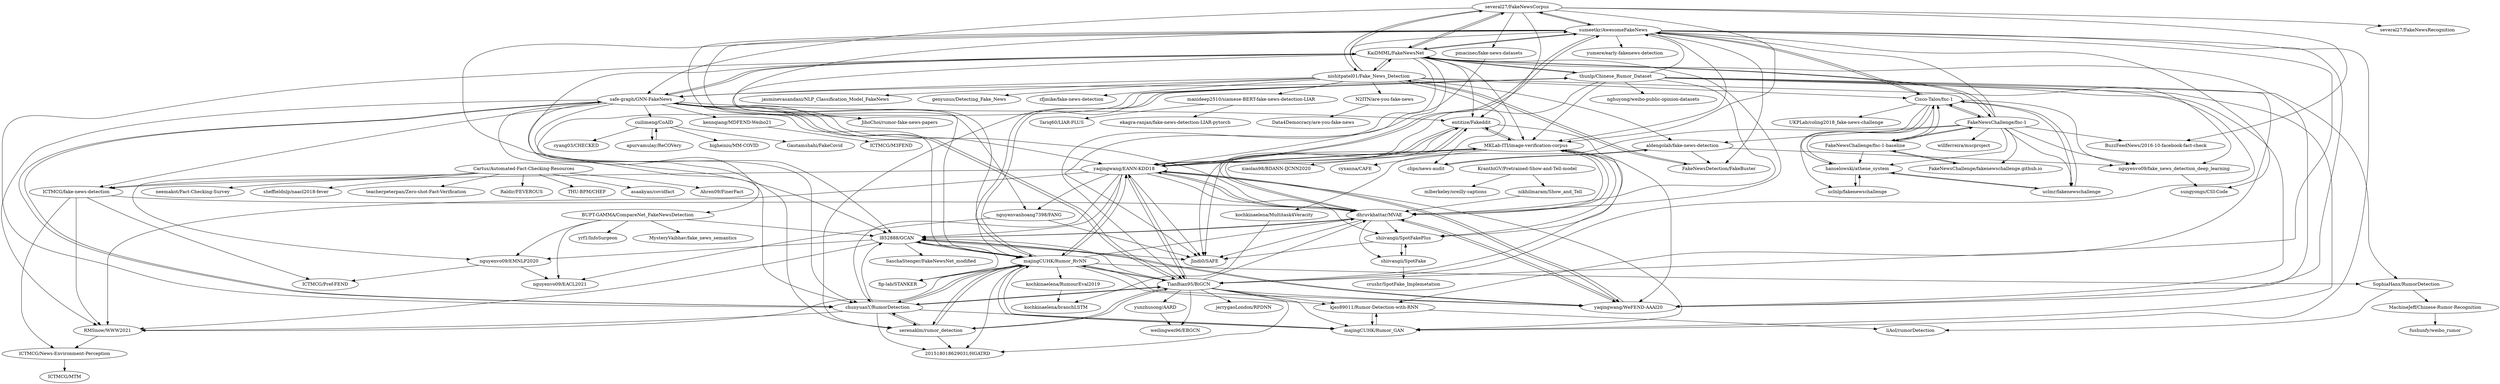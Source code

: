 digraph G {
"several27/FakeNewsCorpus" -> "sumeetkr/AwesomeFakeNews"
"several27/FakeNewsCorpus" -> "KaiDMML/FakeNewsNet"
"several27/FakeNewsCorpus" -> "entitize/Fakeddit"
"several27/FakeNewsCorpus" -> "safe-graph/GNN-FakeNews"
"several27/FakeNewsCorpus" -> "MKLab-ITI/image-verification-corpus"
"several27/FakeNewsCorpus" -> "nishitpatel01/Fake_News_Detection"
"several27/FakeNewsCorpus" -> "several27/FakeNewsRecognition"
"several27/FakeNewsCorpus" -> "pmacinec/fake-news-datasets"
"several27/FakeNewsCorpus" -> "BuzzFeedNews/2016-10-facebook-fact-check"
"FakeNewsChallenge/fnc-1" -> "FakeNewsChallenge/fnc-1-baseline"
"FakeNewsChallenge/fnc-1" -> "Cisco-Talos/fnc-1"
"FakeNewsChallenge/fnc-1" -> "FakeNewsChallenge/fakenewschallenge.github.io"
"FakeNewsChallenge/fnc-1" -> "BuzzFeedNews/2016-10-facebook-fact-check"
"FakeNewsChallenge/fnc-1" -> "willferreira/mscproject"
"FakeNewsChallenge/fnc-1" -> "sumeetkr/AwesomeFakeNews"
"FakeNewsChallenge/fnc-1" -> "uclmr/fakenewschallenge"
"FakeNewsChallenge/fnc-1" -> "KaiDMML/FakeNewsNet"
"FakeNewsChallenge/fnc-1" -> "aldengolab/fake-news-detection"
"FakeNewsChallenge/fnc-1" -> "kochkinaelena/Multitask4Veracity"
"FakeNewsChallenge/fnc-1" -> "hanselowski/athene_system"
"FakeNewsChallenge/fnc-1" -> "nguyenvo09/fake_news_detection_deep_learning"
"TianBian95/BiGCN" -> "majingCUHK/Rumor_RvNN"
"TianBian95/BiGCN" -> "chunyuanY/RumorDetection"
"TianBian95/BiGCN" -> "serenaklm/rumor_detection"
"TianBian95/BiGCN" -> "majingCUHK/Rumor_GAN"
"TianBian95/BiGCN" -> "yaqingwang/EANN-KDD18"
"TianBian95/BiGCN" -> "201518018629031/HGATRD"
"TianBian95/BiGCN" -> "l852888/GCAN"
"TianBian95/BiGCN" -> "dhruvkhattar/MVAE"
"TianBian95/BiGCN" -> "safe-graph/GNN-FakeNews"
"TianBian95/BiGCN" -> "weilingwei96/EBGCN"
"TianBian95/BiGCN" -> "jerrygaoLondon/RPDNN"
"TianBian95/BiGCN" -> "yunzhusong/AARD"
"TianBian95/BiGCN" -> "yaqingwang/WeFEND-AAAI20"
"TianBian95/BiGCN" -> "kjes89011/Rumor-Detection-with-RNN"
"TianBian95/BiGCN" -> "MKLab-ITI/image-verification-corpus"
"KaiDMML/FakeNewsNet" -> "sumeetkr/AwesomeFakeNews"
"KaiDMML/FakeNewsNet" -> "yaqingwang/EANN-KDD18"
"KaiDMML/FakeNewsNet" -> "nishitpatel01/Fake_News_Detection"
"KaiDMML/FakeNewsNet" -> "safe-graph/GNN-FakeNews"
"KaiDMML/FakeNewsNet" -> "majingCUHK/Rumor_RvNN"
"KaiDMML/FakeNewsNet" -> "several27/FakeNewsCorpus"
"KaiDMML/FakeNewsNet" -> "MKLab-ITI/image-verification-corpus"
"KaiDMML/FakeNewsNet" -> "TianBian95/BiGCN"
"KaiDMML/FakeNewsNet" -> "thunlp/Chinese_Rumor_Dataset"
"KaiDMML/FakeNewsNet" -> "dhruvkhattar/MVAE"
"KaiDMML/FakeNewsNet" -> "entitize/Fakeddit"
"KaiDMML/FakeNewsNet" -> "chunyuanY/RumorDetection"
"KaiDMML/FakeNewsNet" -> "yaqingwang/WeFEND-AAAI20"
"KaiDMML/FakeNewsNet" -> "l852888/GCAN"
"KaiDMML/FakeNewsNet" -> "FakeNewsChallenge/fnc-1"
"thunlp/Chinese_Rumor_Dataset" -> "majingCUHK/Rumor_RvNN"
"thunlp/Chinese_Rumor_Dataset" -> "chunyuanY/RumorDetection"
"thunlp/Chinese_Rumor_Dataset" -> "majingCUHK/Rumor_GAN"
"thunlp/Chinese_Rumor_Dataset" -> "TianBian95/BiGCN"
"thunlp/Chinese_Rumor_Dataset" -> "yaqingwang/EANN-KDD18"
"thunlp/Chinese_Rumor_Dataset" -> "KaiDMML/FakeNewsNet"
"thunlp/Chinese_Rumor_Dataset" -> "MKLab-ITI/image-verification-corpus"
"thunlp/Chinese_Rumor_Dataset" -> "kjes89011/Rumor-Detection-with-RNN"
"thunlp/Chinese_Rumor_Dataset" -> "yaqingwang/WeFEND-AAAI20"
"thunlp/Chinese_Rumor_Dataset" -> "SophiaHanx/RumorDetection"
"thunlp/Chinese_Rumor_Dataset" -> "serenaklm/rumor_detection"
"thunlp/Chinese_Rumor_Dataset" -> "sumeetkr/AwesomeFakeNews"
"thunlp/Chinese_Rumor_Dataset" -> "nghuyong/weibo-public-opinion-datasets" ["e"=1]
"thunlp/Chinese_Rumor_Dataset" -> "safe-graph/GNN-FakeNews"
"thunlp/Chinese_Rumor_Dataset" -> "dhruvkhattar/MVAE"
"majingCUHK/Rumor_RvNN" -> "TianBian95/BiGCN"
"majingCUHK/Rumor_RvNN" -> "majingCUHK/Rumor_GAN"
"majingCUHK/Rumor_RvNN" -> "chunyuanY/RumorDetection"
"majingCUHK/Rumor_RvNN" -> "serenaklm/rumor_detection"
"majingCUHK/Rumor_RvNN" -> "kjes89011/Rumor-Detection-with-RNN"
"majingCUHK/Rumor_RvNN" -> "l852888/GCAN"
"majingCUHK/Rumor_RvNN" -> "yaqingwang/EANN-KDD18"
"majingCUHK/Rumor_RvNN" -> "dhruvkhattar/MVAE"
"majingCUHK/Rumor_RvNN" -> "thunlp/Chinese_Rumor_Dataset"
"majingCUHK/Rumor_RvNN" -> "kochkinaelena/RumourEval2019"
"majingCUHK/Rumor_RvNN" -> "RMSnow/WWW2021"
"majingCUHK/Rumor_RvNN" -> "yaqingwang/WeFEND-AAAI20"
"majingCUHK/Rumor_RvNN" -> "201518018629031/HGATRD"
"majingCUHK/Rumor_RvNN" -> "SophiaHanx/RumorDetection"
"majingCUHK/Rumor_RvNN" -> "fip-lab/STANKER"
"BUPT-GAMMA/CompareNet_FakeNewsDetection" -> "yrf1/InfoSurgeon"
"BUPT-GAMMA/CompareNet_FakeNewsDetection" -> "nguyenvo09/EACL2021"
"BUPT-GAMMA/CompareNet_FakeNewsDetection" -> "nguyenvo09/EMNLP2020"
"BUPT-GAMMA/CompareNet_FakeNewsDetection" -> "l852888/GCAN"
"BUPT-GAMMA/CompareNet_FakeNewsDetection" -> "MysteryVaibhav/fake_news_semantics"
"RMSnow/WWW2021" -> "ICTMCG/News-Environment-Perception"
"chunyuanY/RumorDetection" -> "TianBian95/BiGCN"
"chunyuanY/RumorDetection" -> "majingCUHK/Rumor_RvNN"
"chunyuanY/RumorDetection" -> "serenaklm/rumor_detection"
"chunyuanY/RumorDetection" -> "201518018629031/HGATRD"
"chunyuanY/RumorDetection" -> "majingCUHK/Rumor_GAN"
"chunyuanY/RumorDetection" -> "RMSnow/WWW2021"
"chunyuanY/RumorDetection" -> "safe-graph/GNN-FakeNews"
"chunyuanY/RumorDetection" -> "l852888/GCAN"
"nguyenvanhoang7398/FANG" -> "Jindi0/SAFE"
"nguyenvanhoang7398/FANG" -> "nguyenvo09/EACL2021"
"nguyenvo09/EMNLP2020" -> "nguyenvo09/EACL2021"
"nguyenvo09/EMNLP2020" -> "ICTMCG/Pref-FEND"
"safe-graph/GNN-FakeNews" -> "chunyuanY/RumorDetection"
"safe-graph/GNN-FakeNews" -> "TianBian95/BiGCN"
"safe-graph/GNN-FakeNews" -> "l852888/GCAN"
"safe-graph/GNN-FakeNews" -> "majingCUHK/Rumor_RvNN"
"safe-graph/GNN-FakeNews" -> "ICTMCG/fake-news-detection"
"safe-graph/GNN-FakeNews" -> "RMSnow/WWW2021"
"safe-graph/GNN-FakeNews" -> "BUPT-GAMMA/CompareNet_FakeNewsDetection"
"safe-graph/GNN-FakeNews" -> "serenaklm/rumor_detection"
"safe-graph/GNN-FakeNews" -> "dhruvkhattar/MVAE"
"safe-graph/GNN-FakeNews" -> "cuilimeng/CoAID"
"safe-graph/GNN-FakeNews" -> "KaiDMML/FakeNewsNet"
"safe-graph/GNN-FakeNews" -> "entitize/Fakeddit"
"safe-graph/GNN-FakeNews" -> "kennqiang/MDFEND-Weibo21"
"safe-graph/GNN-FakeNews" -> "yaqingwang/EANN-KDD18"
"safe-graph/GNN-FakeNews" -> "JihoChoi/rumor-fake-news-papers"
"Cisco-Talos/fnc-1" -> "hanselowski/athene_system"
"Cisco-Talos/fnc-1" -> "uclmr/fakenewschallenge"
"Cisco-Talos/fnc-1" -> "uclnlp/fakenewschallenge"
"Cisco-Talos/fnc-1" -> "FakeNewsChallenge/fnc-1"
"Cisco-Talos/fnc-1" -> "FakeNewsChallenge/fnc-1-baseline"
"Cisco-Talos/fnc-1" -> "nguyenvo09/fake_news_detection_deep_learning"
"Cisco-Talos/fnc-1" -> "sumeetkr/AwesomeFakeNews"
"Cisco-Talos/fnc-1" -> "UKPLab/coling2018_fake-news-challenge"
"kochkinaelena/Multitask4Veracity" -> "kochkinaelena/branchLSTM"
"kochkinaelena/RumourEval2019" -> "kochkinaelena/branchLSTM"
"nguyenvo09/fake_news_detection_deep_learning" -> "sungyongs/CSI-Code"
"aldengolab/fake-news-detection" -> "clips/news-audit"
"aldengolab/fake-news-detection" -> "nguyenvo09/fake_news_detection_deep_learning"
"aldengolab/fake-news-detection" -> "FakeNewsDetection/FakeBuster"
"nishitpatel01/Fake_News_Detection" -> "FakeNewsDetection/FakeBuster"
"nishitpatel01/Fake_News_Detection" -> "KaiDMML/FakeNewsNet"
"nishitpatel01/Fake_News_Detection" -> "aldengolab/fake-news-detection"
"nishitpatel01/Fake_News_Detection" -> "sumeetkr/AwesomeFakeNews"
"nishitpatel01/Fake_News_Detection" -> "nguyenvo09/fake_news_detection_deep_learning"
"nishitpatel01/Fake_News_Detection" -> "genyunus/Detecting_Fake_News"
"nishitpatel01/Fake_News_Detection" -> "several27/FakeNewsCorpus"
"nishitpatel01/Fake_News_Detection" -> "safe-graph/GNN-FakeNews"
"nishitpatel01/Fake_News_Detection" -> "manideep2510/siamese-BERT-fake-news-detection-LIAR"
"nishitpatel01/Fake_News_Detection" -> "N2ITN/are-you-fake-news"
"nishitpatel01/Fake_News_Detection" -> "Cisco-Talos/fnc-1"
"nishitpatel01/Fake_News_Detection" -> "clips/news-audit"
"nishitpatel01/Fake_News_Detection" -> "zfjmike/fake-news-detection"
"nishitpatel01/Fake_News_Detection" -> "jasminevasandani/NLP_Classification_Model_FakeNews"
"uclnlp/fakenewschallenge" -> "hanselowski/athene_system"
"l852888/GCAN" -> "dhruvkhattar/MVAE"
"l852888/GCAN" -> "Jindi0/SAFE"
"l852888/GCAN" -> "nguyenvo09/EMNLP2020"
"l852888/GCAN" -> "majingCUHK/Rumor_RvNN"
"l852888/GCAN" -> "yaqingwang/WeFEND-AAAI20"
"l852888/GCAN" -> "RMSnow/WWW2021"
"l852888/GCAN" -> "SaschaStenger/FakeNewsNet_modified"
"l852888/GCAN" -> "fip-lab/STANKER"
"manideep2510/siamese-BERT-fake-news-detection-LIAR" -> "ekagra-ranjan/fake-news-detection-LIAR-pytorch"
"manideep2510/siamese-BERT-fake-news-detection-LIAR" -> "Tariq60/LIAR-PLUS"
"pmacinec/fake-news-datasets" -> "Jindi0/SAFE"
"sumeetkr/AwesomeFakeNews" -> "several27/FakeNewsCorpus"
"sumeetkr/AwesomeFakeNews" -> "KaiDMML/FakeNewsNet"
"sumeetkr/AwesomeFakeNews" -> "TianBian95/BiGCN"
"sumeetkr/AwesomeFakeNews" -> "yaqingwang/EANN-KDD18"
"sumeetkr/AwesomeFakeNews" -> "yumere/early-fakenews-detection"
"sumeetkr/AwesomeFakeNews" -> "majingCUHK/Rumor_RvNN"
"sumeetkr/AwesomeFakeNews" -> "MKLab-ITI/image-verification-corpus"
"sumeetkr/AwesomeFakeNews" -> "chunyuanY/RumorDetection"
"sumeetkr/AwesomeFakeNews" -> "JihoChoi/rumor-fake-news-papers"
"sumeetkr/AwesomeFakeNews" -> "Cisco-Talos/fnc-1"
"sumeetkr/AwesomeFakeNews" -> "majingCUHK/Rumor_GAN"
"sumeetkr/AwesomeFakeNews" -> "yaqingwang/WeFEND-AAAI20"
"sumeetkr/AwesomeFakeNews" -> "FakeNewsDetection/FakeBuster"
"sumeetkr/AwesomeFakeNews" -> "sungyongs/CSI-Code"
"sumeetkr/AwesomeFakeNews" -> "nguyenvanhoang7398/FANG"
"apurvamulay/ReCOVery" -> "cuilimeng/CoAID"
"ICTMCG/News-Environment-Perception" -> "ICTMCG/MTM"
"dhruvkhattar/MVAE" -> "yaqingwang/EANN-KDD18"
"dhruvkhattar/MVAE" -> "MKLab-ITI/image-verification-corpus"
"dhruvkhattar/MVAE" -> "Jindi0/SAFE"
"dhruvkhattar/MVAE" -> "yaqingwang/WeFEND-AAAI20"
"dhruvkhattar/MVAE" -> "shiivangii/SpotFakePlus"
"dhruvkhattar/MVAE" -> "l852888/GCAN"
"dhruvkhattar/MVAE" -> "shiivangii/SpotFake"
"dhruvkhattar/MVAE" -> "entitize/Fakeddit"
"nikhilmaram/Show_and_Tell" -> "dhruvkhattar/MVAE"
"KranthiGV/Pretrained-Show-and-Tell-model" -> "nikhilmaram/Show_and_Tell"
"KranthiGV/Pretrained-Show-and-Tell-model" -> "mlberkeley/oreilly-captions"
"Cartus/Automated-Fact-Checking-Resources" -> "nguyenvo09/EMNLP2020"
"Cartus/Automated-Fact-Checking-Resources" -> "neemakot/Fact-Checking-Survey"
"Cartus/Automated-Fact-Checking-Resources" -> "sheffieldnlp/naacl2018-fever"
"Cartus/Automated-Fact-Checking-Resources" -> "teacherpeterpan/Zero-shot-Fact-Verification" ["e"=1]
"Cartus/Automated-Fact-Checking-Resources" -> "Raldir/FEVEROUS"
"Cartus/Automated-Fact-Checking-Resources" -> "ICTMCG/fake-news-detection"
"Cartus/Automated-Fact-Checking-Resources" -> "THU-BPM/CHEF"
"Cartus/Automated-Fact-Checking-Resources" -> "asaakyan/covidfact"
"Cartus/Automated-Fact-Checking-Resources" -> "Ahren09/FinerFact"
"yunzhusong/AARD" -> "weilingwei96/EBGCN"
"yaqingwang/WeFEND-AAAI20" -> "yaqingwang/EANN-KDD18"
"yaqingwang/WeFEND-AAAI20" -> "dhruvkhattar/MVAE"
"yaqingwang/WeFEND-AAAI20" -> "l852888/GCAN"
"yaqingwang/EANN-KDD18" -> "dhruvkhattar/MVAE"
"yaqingwang/EANN-KDD18" -> "yaqingwang/WeFEND-AAAI20"
"yaqingwang/EANN-KDD18" -> "MKLab-ITI/image-verification-corpus"
"yaqingwang/EANN-KDD18" -> "Jindi0/SAFE"
"yaqingwang/EANN-KDD18" -> "entitize/Fakeddit"
"yaqingwang/EANN-KDD18" -> "TianBian95/BiGCN"
"yaqingwang/EANN-KDD18" -> "majingCUHK/Rumor_RvNN"
"yaqingwang/EANN-KDD18" -> "majingCUHK/Rumor_GAN"
"yaqingwang/EANN-KDD18" -> "shiivangii/SpotFakePlus"
"yaqingwang/EANN-KDD18" -> "RMSnow/WWW2021"
"yaqingwang/EANN-KDD18" -> "l852888/GCAN"
"yaqingwang/EANN-KDD18" -> "chunyuanY/RumorDetection"
"yaqingwang/EANN-KDD18" -> "ICTMCG/fake-news-detection"
"yaqingwang/EANN-KDD18" -> "nguyenvanhoang7398/FANG"
"yaqingwang/EANN-KDD18" -> "sumeetkr/AwesomeFakeNews"
"serenaklm/rumor_detection" -> "chunyuanY/RumorDetection"
"serenaklm/rumor_detection" -> "majingCUHK/Rumor_RvNN"
"serenaklm/rumor_detection" -> "TianBian95/BiGCN"
"serenaklm/rumor_detection" -> "201518018629031/HGATRD"
"MachineJeff/Chinese-Rumor-Recognition" -> "fushunfy/weibo_rumor"
"FakeNewsChallenge/fnc-1-baseline" -> "FakeNewsChallenge/fnc-1"
"FakeNewsChallenge/fnc-1-baseline" -> "FakeNewsChallenge/fakenewschallenge.github.io"
"FakeNewsChallenge/fnc-1-baseline" -> "Cisco-Talos/fnc-1"
"FakeNewsChallenge/fnc-1-baseline" -> "hanselowski/athene_system"
"hanselowski/athene_system" -> "uclmr/fakenewschallenge"
"hanselowski/athene_system" -> "uclnlp/fakenewschallenge"
"hanselowski/athene_system" -> "Cisco-Talos/fnc-1"
"uclmr/fakenewschallenge" -> "hanselowski/athene_system"
"uclmr/fakenewschallenge" -> "Cisco-Talos/fnc-1"
"MKLab-ITI/image-verification-corpus" -> "dhruvkhattar/MVAE"
"MKLab-ITI/image-verification-corpus" -> "yaqingwang/EANN-KDD18"
"MKLab-ITI/image-verification-corpus" -> "entitize/Fakeddit"
"MKLab-ITI/image-verification-corpus" -> "shiivangii/SpotFakePlus"
"MKLab-ITI/image-verification-corpus" -> "Jindi0/SAFE"
"MKLab-ITI/image-verification-corpus" -> "xiaolan98/BDANN-IJCNN2020"
"MKLab-ITI/image-verification-corpus" -> "yaqingwang/WeFEND-AAAI20"
"MKLab-ITI/image-verification-corpus" -> "cyxanna/CAFE"
"FakeNewsChallenge/fakenewschallenge.github.io" -> "FakeNewsChallenge/fnc-1-baseline"
"FakeNewsDetection/FakeBuster" -> "nishitpatel01/Fake_News_Detection"
"clips/news-audit" -> "aldengolab/fake-news-detection"
"entitize/Fakeddit" -> "dhruvkhattar/MVAE"
"entitize/Fakeddit" -> "MKLab-ITI/image-verification-corpus"
"entitize/Fakeddit" -> "Jindi0/SAFE"
"entitize/Fakeddit" -> "yaqingwang/EANN-KDD18"
"entitize/Fakeddit" -> "shiivangii/SpotFakePlus"
"cuilimeng/CoAID" -> "apurvamulay/ReCOVery"
"cuilimeng/CoAID" -> "bigheiniu/MM-COVID"
"cuilimeng/CoAID" -> "Gautamshahi/FakeCovid"
"cuilimeng/CoAID" -> "cyang03/CHECKED"
"ICTMCG/fake-news-detection" -> "RMSnow/WWW2021"
"ICTMCG/fake-news-detection" -> "dhruvkhattar/MVAE"
"ICTMCG/fake-news-detection" -> "ICTMCG/News-Environment-Perception"
"ICTMCG/fake-news-detection" -> "ICTMCG/Pref-FEND"
"N2ITN/are-you-fake-news" -> "Data4Democracy/are-you-fake-news"
"majingCUHK/Rumor_GAN" -> "majingCUHK/Rumor_RvNN"
"majingCUHK/Rumor_GAN" -> "kjes89011/Rumor-Detection-with-RNN"
"shiivangii/SpotFake" -> "crushr/SpotFake_Implemetation"
"shiivangii/SpotFake" -> "shiivangii/SpotFakePlus"
"shiivangii/SpotFakePlus" -> "shiivangii/SpotFake"
"shiivangii/SpotFakePlus" -> "Jindi0/SAFE"
"kennqiang/MDFEND-Weibo21" -> "ICTMCG/M3FEND"
"SophiaHanx/RumorDetection" -> "liAoI/rumorDetection"
"SophiaHanx/RumorDetection" -> "MachineJeff/Chinese-Rumor-Recognition"
"kjes89011/Rumor-Detection-with-RNN" -> "liAoI/rumorDetection"
"kjes89011/Rumor-Detection-with-RNN" -> "majingCUHK/Rumor_GAN"
"several27/FakeNewsCorpus" ["l"="30.803,33.327"]
"sumeetkr/AwesomeFakeNews" ["l"="30.807,33.305"]
"KaiDMML/FakeNewsNet" ["l"="30.79,33.311"]
"entitize/Fakeddit" ["l"="30.768,33.321"]
"safe-graph/GNN-FakeNews" ["l"="30.749,33.294"]
"MKLab-ITI/image-verification-corpus" ["l"="30.782,33.298"]
"nishitpatel01/Fake_News_Detection" ["l"="30.844,33.302"]
"several27/FakeNewsRecognition" ["l"="30.798,33.351"]
"pmacinec/fake-news-datasets" ["l"="30.776,33.348"]
"BuzzFeedNews/2016-10-facebook-fact-check" ["l"="30.811,33.363"]
"FakeNewsChallenge/fnc-1" ["l"="30.834,33.351"]
"FakeNewsChallenge/fnc-1-baseline" ["l"="30.851,33.368"]
"Cisco-Talos/fnc-1" ["l"="30.856,33.344"]
"FakeNewsChallenge/fakenewschallenge.github.io" ["l"="30.85,33.387"]
"willferreira/mscproject" ["l"="30.828,33.382"]
"uclmr/fakenewschallenge" ["l"="30.873,33.37"]
"aldengolab/fake-news-detection" ["l"="30.874,33.323"]
"kochkinaelena/Multitask4Veracity" ["l"="30.8,33.38"]
"hanselowski/athene_system" ["l"="30.87,33.357"]
"nguyenvo09/fake_news_detection_deep_learning" ["l"="30.854,33.327"]
"TianBian95/BiGCN" ["l"="30.779,33.279"]
"majingCUHK/Rumor_RvNN" ["l"="30.756,33.284"]
"chunyuanY/RumorDetection" ["l"="30.768,33.284"]
"serenaklm/rumor_detection" ["l"="30.767,33.265"]
"majingCUHK/Rumor_GAN" ["l"="30.78,33.269"]
"yaqingwang/EANN-KDD18" ["l"="30.761,33.303"]
"201518018629031/HGATRD" ["l"="30.779,33.258"]
"l852888/GCAN" ["l"="30.737,33.302"]
"dhruvkhattar/MVAE" ["l"="30.753,33.311"]
"weilingwei96/EBGCN" ["l"="30.795,33.249"]
"jerrygaoLondon/RPDNN" ["l"="30.808,33.254"]
"yunzhusong/AARD" ["l"="30.787,33.24"]
"yaqingwang/WeFEND-AAAI20" ["l"="30.77,33.295"]
"kjes89011/Rumor-Detection-with-RNN" ["l"="30.764,33.251"]
"thunlp/Chinese_Rumor_Dataset" ["l"="30.755,33.27"]
"SophiaHanx/RumorDetection" ["l"="30.743,33.241"]
"nghuyong/weibo-public-opinion-datasets" ["l"="15.49,5.473"]
"kochkinaelena/RumourEval2019" ["l"="30.752,33.343"]
"RMSnow/WWW2021" ["l"="30.727,33.293"]
"fip-lab/STANKER" ["l"="30.725,33.279"]
"BUPT-GAMMA/CompareNet_FakeNewsDetection" ["l"="30.697,33.31"]
"yrf1/InfoSurgeon" ["l"="30.669,33.302"]
"nguyenvo09/EACL2021" ["l"="30.708,33.333"]
"nguyenvo09/EMNLP2020" ["l"="30.685,33.326"]
"MysteryVaibhav/fake_news_semantics" ["l"="30.667,33.315"]
"ICTMCG/News-Environment-Perception" ["l"="30.691,33.293"]
"nguyenvanhoang7398/FANG" ["l"="30.745,33.329"]
"Jindi0/SAFE" ["l"="30.756,33.323"]
"ICTMCG/Pref-FEND" ["l"="30.693,33.338"]
"ICTMCG/fake-news-detection" ["l"="30.713,33.314"]
"cuilimeng/CoAID" ["l"="30.677,33.248"]
"kennqiang/MDFEND-Weibo21" ["l"="30.713,33.261"]
"JihoChoi/rumor-fake-news-papers" ["l"="30.779,33.329"]
"uclnlp/fakenewschallenge" ["l"="30.889,33.359"]
"UKPLab/coling2018_fake-news-challenge" ["l"="30.895,33.345"]
"kochkinaelena/branchLSTM" ["l"="30.77,33.372"]
"sungyongs/CSI-Code" ["l"="30.834,33.322"]
"clips/news-audit" ["l"="30.89,33.312"]
"FakeNewsDetection/FakeBuster" ["l"="30.863,33.304"]
"genyunus/Detecting_Fake_News" ["l"="30.885,33.275"]
"manideep2510/siamese-BERT-fake-news-detection-LIAR" ["l"="30.917,33.289"]
"N2ITN/are-you-fake-news" ["l"="30.87,33.258"]
"zfjmike/fake-news-detection" ["l"="30.859,33.28"]
"jasminevasandani/NLP_Classification_Model_FakeNews" ["l"="30.879,33.291"]
"SaschaStenger/FakeNewsNet_modified" ["l"="30.708,33.292"]
"ekagra-ranjan/fake-news-detection-LIAR-pytorch" ["l"="30.942,33.276"]
"Tariq60/LIAR-PLUS" ["l"="30.947,33.295"]
"yumere/early-fakenews-detection" ["l"="30.835,33.278"]
"apurvamulay/ReCOVery" ["l"="30.656,33.25"]
"ICTMCG/MTM" ["l"="30.667,33.285"]
"shiivangii/SpotFakePlus" ["l"="30.772,33.31"]
"shiivangii/SpotFake" ["l"="30.794,33.291"]
"nikhilmaram/Show_and_Tell" ["l"="30.721,33.371"]
"KranthiGV/Pretrained-Show-and-Tell-model" ["l"="30.7,33.413"]
"mlberkeley/oreilly-captions" ["l"="30.685,33.443"]
"Cartus/Automated-Fact-Checking-Resources" ["l"="30.645,33.34"]
"neemakot/Fact-Checking-Survey" ["l"="30.628,33.367"]
"sheffieldnlp/naacl2018-fever" ["l"="30.646,33.36"]
"teacherpeterpan/Zero-shot-Fact-Verification" ["l"="-10.642,-4.577"]
"Raldir/FEVEROUS" ["l"="30.605,33.346"]
"THU-BPM/CHEF" ["l"="30.624,33.351"]
"asaakyan/covidfact" ["l"="30.618,33.334"]
"Ahren09/FinerFact" ["l"="30.626,33.323"]
"MachineJeff/Chinese-Rumor-Recognition" ["l"="30.733,33.209"]
"fushunfy/weibo_rumor" ["l"="30.729,33.19"]
"xiaolan98/BDANN-IJCNN2020" ["l"="30.804,33.273"]
"cyxanna/CAFE" ["l"="30.814,33.283"]
"bigheiniu/MM-COVID" ["l"="30.675,33.226"]
"Gautamshahi/FakeCovid" ["l"="30.644,33.239"]
"cyang03/CHECKED" ["l"="30.656,33.225"]
"Data4Democracy/are-you-fake-news" ["l"="30.885,33.239"]
"crushr/SpotFake_Implemetation" ["l"="30.818,33.268"]
"ICTMCG/M3FEND" ["l"="30.704,33.242"]
"liAoI/rumorDetection" ["l"="30.756,33.228"]
}